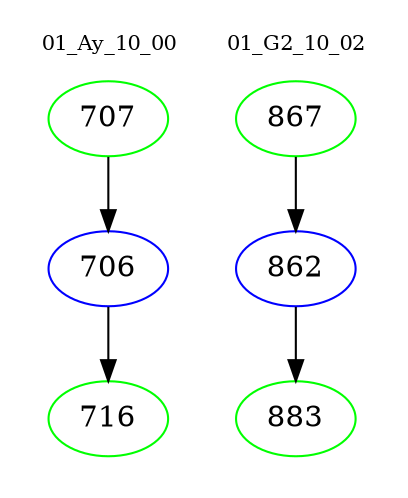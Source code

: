 digraph{
subgraph cluster_0 {
color = white
label = "01_Ay_10_00";
fontsize=10;
T0_707 [label="707", color="green"]
T0_707 -> T0_706 [color="black"]
T0_706 [label="706", color="blue"]
T0_706 -> T0_716 [color="black"]
T0_716 [label="716", color="green"]
}
subgraph cluster_1 {
color = white
label = "01_G2_10_02";
fontsize=10;
T1_867 [label="867", color="green"]
T1_867 -> T1_862 [color="black"]
T1_862 [label="862", color="blue"]
T1_862 -> T1_883 [color="black"]
T1_883 [label="883", color="green"]
}
}
